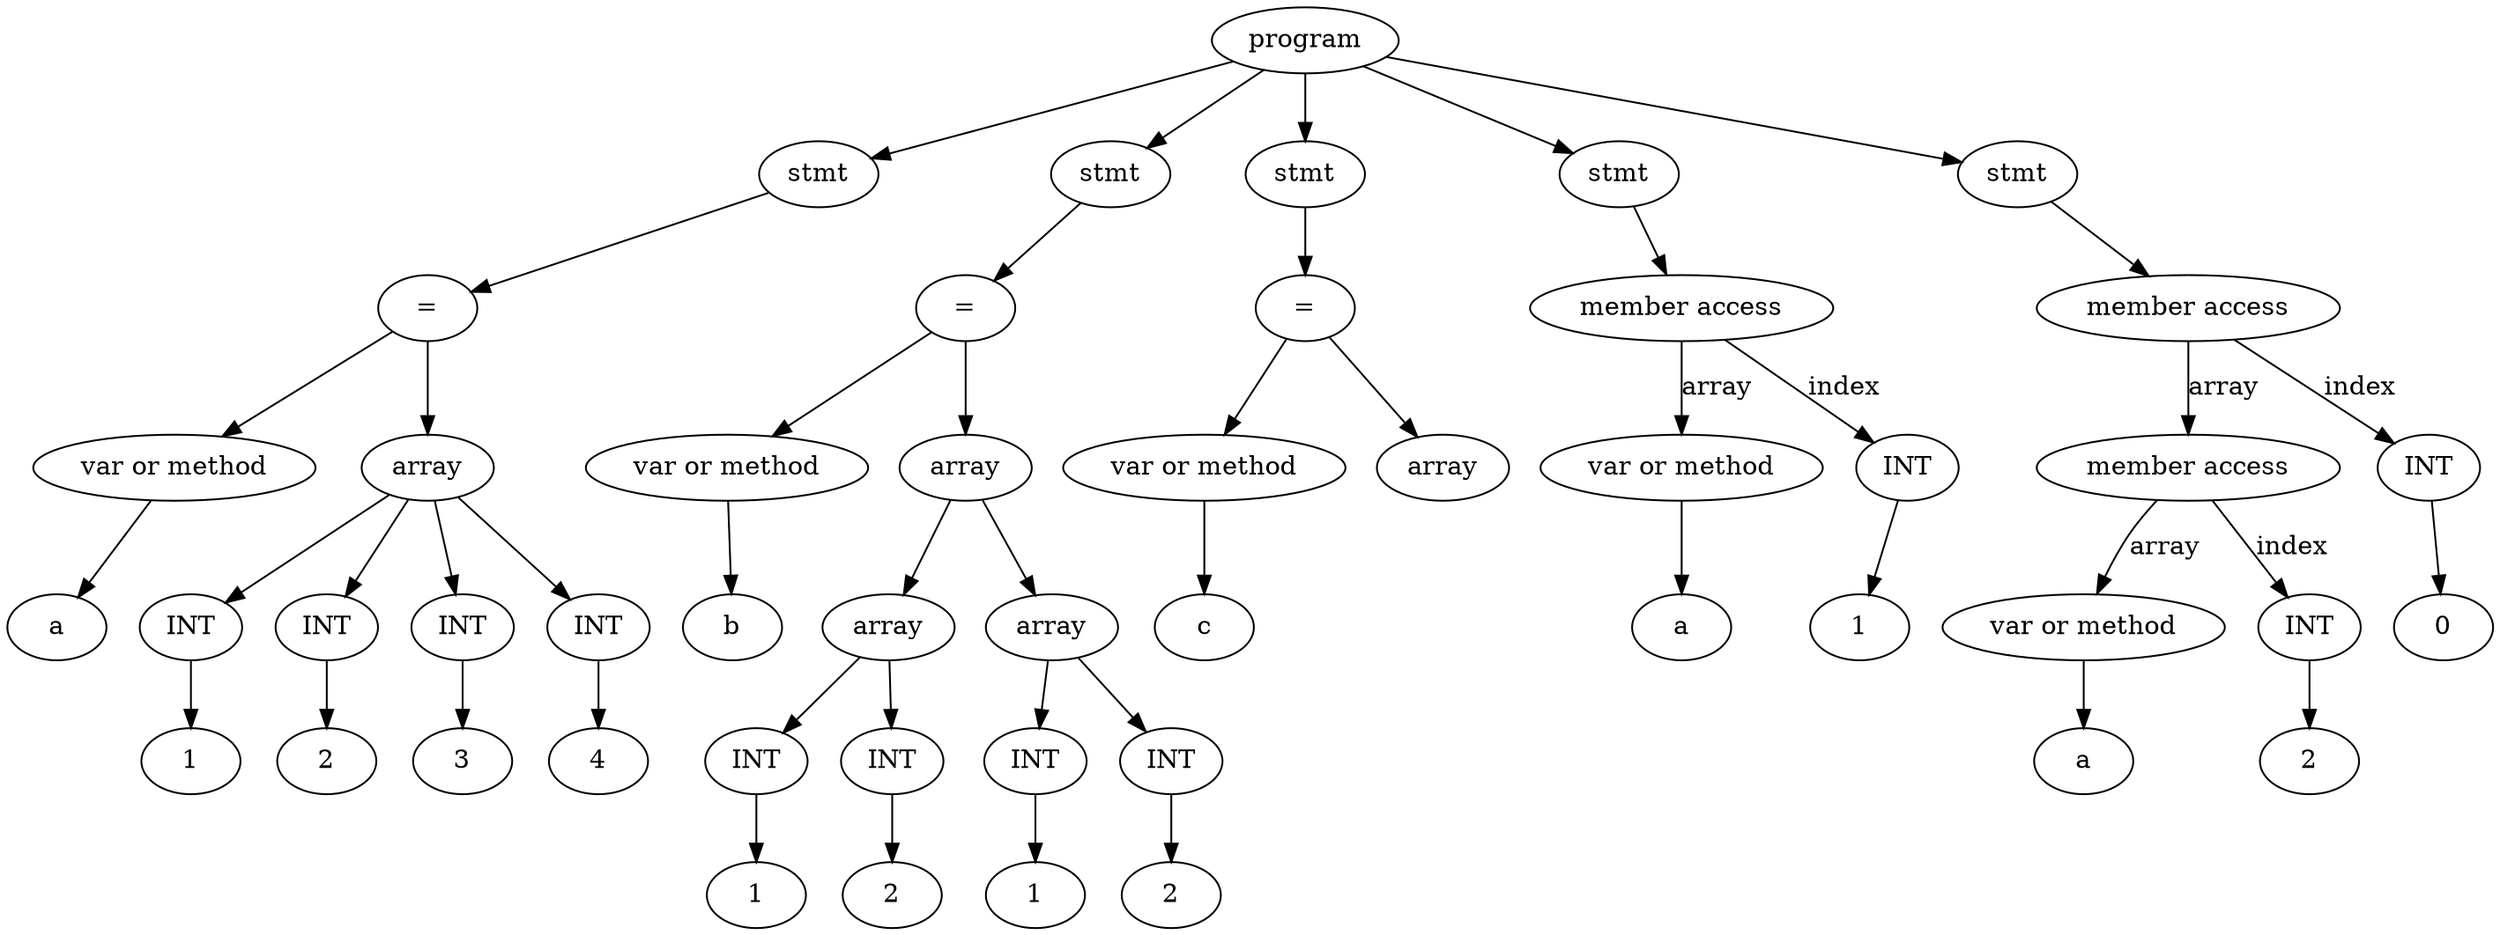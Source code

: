 digraph G {
Id00F73BA8 [label="program"]
Id00F72600 [label="stmt"]
Id00F720B0 [label="="]
Id00F69908 [label="var or method"]
IdVal00F69908 [label="a"]
Id00F69908->IdVal00F69908
Id00F723D0 [label = "array"]
Id00F69958 [label="INT"]
IdVal00F69958 [label="1"]
Id00F69958->IdVal00F69958
Id00F723D0->Id00F69958
Id00F699E0 [label="INT"]
IdVal00F699E0 [label="2"]
Id00F699E0->IdVal00F699E0
Id00F723D0->Id00F699E0
Id00F69A30 [label="INT"]
IdVal00F69A30 [label="3"]
Id00F69A30->IdVal00F69A30
Id00F723D0->Id00F69A30
Id00F72060 [label="INT"]
IdVal00F72060 [label="4"]
Id00F72060->IdVal00F72060
Id00F723D0->Id00F72060
Id00F720B0->Id00F69908
Id00F720B0->Id00F723D0
Id00F72600->Id00F720B0
Id00F73BA8->Id00F72600
Id00F72740 [label="stmt"]
Id00F71FC0 [label="="]
Id00F72650 [label="var or method"]
IdVal00F72650 [label="b"]
Id00F72650->IdVal00F72650
Id00F721A0 [label = "array"]
Id00F722E0 [label = "array"]
Id00F72380 [label="INT"]
IdVal00F72380 [label="1"]
Id00F72380->IdVal00F72380
Id00F722E0->Id00F72380
Id00F726A0 [label="INT"]
IdVal00F726A0 [label="2"]
Id00F726A0->IdVal00F726A0
Id00F722E0->Id00F726A0
Id00F721A0->Id00F722E0
Id00F72470 [label = "array"]
Id00F724C0 [label="INT"]
IdVal00F724C0 [label="1"]
Id00F724C0->IdVal00F724C0
Id00F72470->Id00F724C0
Id00F726F0 [label="INT"]
IdVal00F726F0 [label="2"]
Id00F726F0->IdVal00F726F0
Id00F72470->Id00F726F0
Id00F721A0->Id00F72470
Id00F71FC0->Id00F72650
Id00F71FC0->Id00F721A0
Id00F72740->Id00F71FC0
Id00F73BA8->Id00F72740
Id00F72510 [label="stmt"]
Id00F72240 [label="="]
Id00F72010 [label="var or method"]
IdVal00F72010 [label="c"]
Id00F72010->IdVal00F72010
Id00F72100 [label = "array"]
Id00F72240->Id00F72010
Id00F72240->Id00F72100
Id00F72510->Id00F72240
Id00F73BA8->Id00F72510
Id00F72420 [label="stmt"]
Id00F72290 [label = "member access"]
Id00F72150 [label="var or method"]
IdVal00F72150 [label="a"]
Id00F72150->IdVal00F72150
Id00F721F0 [label="INT"]
IdVal00F721F0 [label="1"]
Id00F721F0->IdVal00F721F0
Id00F72290->Id00F72150 [label = "array"]
Id00F72290->Id00F721F0 [label = "index"]
Id00F72420->Id00F72290
Id00F73BA8->Id00F72420
Id00F72EF0 [label="stmt"]
Id00F73260 [label = "member access"]
Id00F725B0 [label = "member access"]
Id00F72330 [label="var or method"]
IdVal00F72330 [label="a"]
Id00F72330->IdVal00F72330
Id00F72560 [label="INT"]
IdVal00F72560 [label="2"]
Id00F72560->IdVal00F72560
Id00F725B0->Id00F72330 [label = "array"]
Id00F725B0->Id00F72560 [label = "index"]
Id00F72BD0 [label="INT"]
IdVal00F72BD0 [label="0"]
Id00F72BD0->IdVal00F72BD0
Id00F73260->Id00F725B0 [label = "array"]
Id00F73260->Id00F72BD0 [label = "index"]
Id00F72EF0->Id00F73260
Id00F73BA8->Id00F72EF0
}